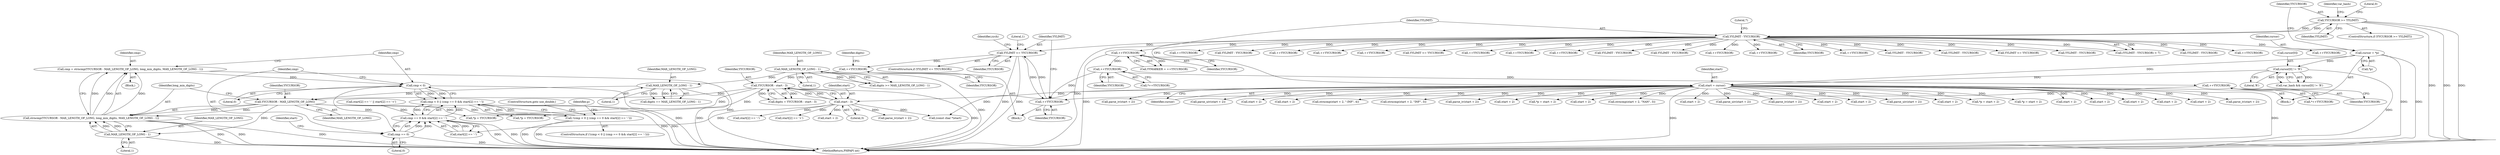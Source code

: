 digraph "0_php-src_16b3003ffc6393e250f069aa28a78dc5a2c064b2_0@integer" {
"1002016" [label="(Call,cmp = strncmp(YYCURSOR - MAX_LENGTH_OF_LONG, long_min_digits, MAX_LENGTH_OF_LONG - 1))"];
"1002018" [label="(Call,strncmp(YYCURSOR - MAX_LENGTH_OF_LONG, long_min_digits, MAX_LENGTH_OF_LONG - 1))"];
"1002019" [label="(Call,YYCURSOR - MAX_LENGTH_OF_LONG)"];
"1001981" [label="(Call,YYCURSOR - start - 3)"];
"1001975" [label="(Call,++YYCURSOR)"];
"1001951" [label="(Call,YYLIMIT <= YYCURSOR)"];
"1000150" [label="(Call,YYLIMIT - YYCURSOR)"];
"1000124" [label="(Call,YYCURSOR >= YYLIMIT)"];
"1001948" [label="(Call,++YYCURSOR)"];
"1001901" [label="(Call,++YYCURSOR)"];
"1000253" [label="(Call,++YYCURSOR)"];
"1001935" [label="(Call,++YYCURSOR)"];
"1001983" [label="(Call,start - 3)"];
"1000142" [label="(Call,start = cursor)"];
"1000133" [label="(Call,cursor[0] != 'R')"];
"1000119" [label="(Call,cursor = *p)"];
"1002011" [label="(Call,MAX_LENGTH_OF_LONG - 1)"];
"1002004" [label="(Call,MAX_LENGTH_OF_LONG - 1)"];
"1002023" [label="(Call,MAX_LENGTH_OF_LONG - 1)"];
"1002029" [label="(Call,cmp < 0)"];
"1002028" [label="(Call,cmp < 0 || (cmp == 0 && start[2] == '-'))"];
"1002027" [label="(Call,!(cmp < 0 || (cmp == 0 && start[2] == '-')))"];
"1002033" [label="(Call,cmp == 0)"];
"1002032" [label="(Call,cmp == 0 && start[2] == '-')"];
"1002018" [label="(Call,strncmp(YYCURSOR - MAX_LENGTH_OF_LONG, long_min_digits, MAX_LENGTH_OF_LONG - 1))"];
"1000120" [label="(Identifier,cursor)"];
"1002038" [label="(Identifier,start)"];
"1001264" [label="(Call,start + 2)"];
"1000490" [label="(Call,parse_uiv(start + 2))"];
"1002101" [label="(Call,parse_iv(start + 2))"];
"1002102" [label="(Call,start + 2)"];
"1000491" [label="(Call,start + 2)"];
"1002036" [label="(Call,start[2] == '-')"];
"1000295" [label="(Call,++YYCURSOR)"];
"1001975" [label="(Call,++YYCURSOR)"];
"1000129" [label="(Literal,0)"];
"1001935" [label="(Call,++YYCURSOR)"];
"1000152" [label="(Identifier,YYCURSOR)"];
"1000254" [label="(Identifier,YYCURSOR)"];
"1002002" [label="(Call,digits >= MAX_LENGTH_OF_LONG - 1)"];
"1000355" [label="(Call,++YYCURSOR)"];
"1000406" [label="(Call,YYLIMIT - YYCURSOR)"];
"1001263" [label="(Call,parse_uiv(start + 2))"];
"1002030" [label="(Identifier,cmp)"];
"1001950" [label="(ControlStructure,if (YYLIMIT <= YYCURSOR))"];
"1002218" [label="(Call,start + 2)"];
"1000267" [label="(Call,++YYCURSOR)"];
"1001987" [label="(Call,start[2] == '-' || start[2] == '+')"];
"1002042" [label="(ControlStructure,goto use_double;)"];
"1001957" [label="(Identifier,yych)"];
"1001984" [label="(Identifier,start)"];
"1002032" [label="(Call,cmp == 0 && start[2] == '-')"];
"1000225" [label="(Call,++YYCURSOR)"];
"1000346" [label="(Call,++YYCURSOR)"];
"1002320" [label="(Call,YYLIMIT <= YYCURSOR)"];
"1001277" [label="(Call,*p = start + 2)"];
"1002017" [label="(Identifier,cmp)"];
"1000281" [label="(Call,++YYCURSOR)"];
"1000251" [label="(Call,YYMARKER = ++YYCURSOR)"];
"1000508" [label="(Call,*p = start + 2)"];
"1001985" [label="(Literal,3)"];
"1000137" [label="(Literal,'R')"];
"1000124" [label="(Call,YYCURSOR >= YYLIMIT)"];
"1002046" [label="(Call,*p = YYCURSOR)"];
"1001936" [label="(Identifier,YYCURSOR)"];
"1001955" [label="(Literal,1)"];
"1001976" [label="(Identifier,YYCURSOR)"];
"1000213" [label="(Call,++YYCURSOR)"];
"1000323" [label="(Call,++YYCURSOR)"];
"1000828" [label="(Call,YYLIMIT - YYCURSOR)"];
"1001477" [label="(Call,YYLIMIT - YYCURSOR)"];
"1002033" [label="(Call,cmp == 0)"];
"1002056" [label="(Call,parse_iv(start + 2))"];
"1001934" [label="(Call,*++YYCURSOR)"];
"1002021" [label="(Identifier,MAX_LENGTH_OF_LONG)"];
"1002025" [label="(Literal,1)"];
"1000143" [label="(Identifier,start)"];
"1002026" [label="(ControlStructure,if (!(cmp < 0 || (cmp == 0 && start[2] == '-'))))"];
"1002006" [label="(Literal,1)"];
"1000337" [label="(Call,++YYCURSOR)"];
"1002027" [label="(Call,!(cmp < 0 || (cmp == 0 && start[2] == '-')))"];
"1001872" [label="(Call,start + 2)"];
"1002361" [label="(Call,start + 2)"];
"1000511" [label="(Call,start + 2)"];
"1001280" [label="(Call,start + 2)"];
"1001980" [label="(Identifier,digits)"];
"1000134" [label="(Call,cursor[0])"];
"1001108" [label="(Call,start + 2)"];
"1002217" [label="(Call,parse_iv(start + 2))"];
"1001949" [label="(Identifier,YYCURSOR)"];
"1002016" [label="(Call,cmp = strncmp(YYCURSOR - MAX_LENGTH_OF_LONG, long_min_digits, MAX_LENGTH_OF_LONG - 1))"];
"1002020" [label="(Identifier,YYCURSOR)"];
"1001900" [label="(Call,*++YYCURSOR)"];
"1000196" [label="(Call,++YYCURSOR)"];
"1001981" [label="(Call,YYCURSOR - start - 3)"];
"1002360" [label="(Call,parse_iv(start + 2))"];
"1000309" [label="(Call,++YYCURSOR)"];
"1000144" [label="(Identifier,cursor)"];
"1001091" [label="(Call,parse_uiv(start + 2))"];
"1000150" [label="(Call,YYLIMIT - YYCURSOR)"];
"1000965" [label="(Call,start + 2)"];
"1002048" [label="(Identifier,p)"];
"1002023" [label="(Call,MAX_LENGTH_OF_LONG - 1)"];
"1002013" [label="(Literal,1)"];
"1002011" [label="(Call,MAX_LENGTH_OF_LONG - 1)"];
"1000151" [label="(Identifier,YYLIMIT)"];
"1000126" [label="(Identifier,YYLIMIT)"];
"1002035" [label="(Literal,0)"];
"1000153" [label="(Literal,7)"];
"1002022" [label="(Identifier,long_min_digits)"];
"1001048" [label="(Call,YYLIMIT - YYCURSOR)"];
"1001858" [label="(Call,start + 2)"];
"1001563" [label="(Call,YYLIMIT - YYCURSOR)"];
"1002009" [label="(Call,digits == MAX_LENGTH_OF_LONG - 1)"];
"1002024" [label="(Identifier,MAX_LENGTH_OF_LONG)"];
"1002177" [label="(Call,YYLIMIT <= YYCURSOR)"];
"1001902" [label="(Identifier,YYCURSOR)"];
"1002031" [label="(Literal,0)"];
"1002004" [label="(Call,MAX_LENGTH_OF_LONG - 1)"];
"1000131" [label="(Call,var_hash && cursor[0] != 'R')"];
"1000132" [label="(Identifier,var_hash)"];
"1001951" [label="(Call,YYLIMIT <= YYCURSOR)"];
"1000923" [label="(Call,YYLIMIT - YYCURSOR)"];
"1000123" [label="(ControlStructure,if (YYCURSOR >= YYLIMIT))"];
"1002005" [label="(Identifier,MAX_LENGTH_OF_LONG)"];
"1002028" [label="(Call,cmp < 0 || (cmp == 0 && start[2] == '-'))"];
"1001948" [label="(Call,++YYCURSOR)"];
"1000145" [label="(Block,)"];
"1001631" [label="(Call,(const char *)start)"];
"1000142" [label="(Call,start = cursor)"];
"1001871" [label="(Call,strncmp(start + 2, \"-INF\", 4))"];
"1001901" [label="(Call,++YYCURSOR)"];
"1001979" [label="(Call,digits = YYCURSOR - start - 3)"];
"1001983" [label="(Call,start - 3)"];
"1001857" [label="(Call,strncmp(start + 2, \"INF\", 3))"];
"1000149" [label="(Call,(YYLIMIT - YYCURSOR) < 7)"];
"1000121" [label="(Call,*p)"];
"1000253" [label="(Call,++YYCURSOR)"];
"1002014" [label="(Block,)"];
"1001988" [label="(Call,start[2] == '-')"];
"1000119" [label="(Call,cursor = *p)"];
"1002012" [label="(Identifier,MAX_LENGTH_OF_LONG)"];
"1000964" [label="(Call,parse_iv(start + 2))"];
"1001220" [label="(Call,YYLIMIT - YYCURSOR)"];
"1002034" [label="(Identifier,cmp)"];
"1001993" [label="(Call,start[2] == '+')"];
"1000125" [label="(Identifier,YYCURSOR)"];
"1001092" [label="(Call,start + 2)"];
"1002029" [label="(Call,cmp < 0)"];
"1001953" [label="(Identifier,YYCURSOR)"];
"1002019" [label="(Call,YYCURSOR - MAX_LENGTH_OF_LONG)"];
"1001105" [label="(Call,*p = start + 2)"];
"1001619" [label="(Call,*p = YYCURSOR)"];
"1000133" [label="(Call,cursor[0] != 'R')"];
"1001844" [label="(Call,start + 2)"];
"1001843" [label="(Call,strncmp(start + 2, \"NAN\", 3))"];
"1001952" [label="(Identifier,YYLIMIT)"];
"1002403" [label="(MethodReturn,PHPAPI int)"];
"1000239" [label="(Call,++YYCURSOR)"];
"1001982" [label="(Identifier,YYCURSOR)"];
"1002057" [label="(Call,start + 2)"];
"1000110" [label="(Block,)"];
"1002016" -> "1002014"  [label="AST: "];
"1002016" -> "1002018"  [label="CFG: "];
"1002017" -> "1002016"  [label="AST: "];
"1002018" -> "1002016"  [label="AST: "];
"1002030" -> "1002016"  [label="CFG: "];
"1002016" -> "1002403"  [label="DDG: "];
"1002018" -> "1002016"  [label="DDG: "];
"1002018" -> "1002016"  [label="DDG: "];
"1002018" -> "1002016"  [label="DDG: "];
"1002016" -> "1002029"  [label="DDG: "];
"1002018" -> "1002023"  [label="CFG: "];
"1002019" -> "1002018"  [label="AST: "];
"1002022" -> "1002018"  [label="AST: "];
"1002023" -> "1002018"  [label="AST: "];
"1002018" -> "1002403"  [label="DDG: "];
"1002018" -> "1002403"  [label="DDG: "];
"1002018" -> "1002403"  [label="DDG: "];
"1002019" -> "1002018"  [label="DDG: "];
"1002019" -> "1002018"  [label="DDG: "];
"1002023" -> "1002018"  [label="DDG: "];
"1002023" -> "1002018"  [label="DDG: "];
"1002019" -> "1002021"  [label="CFG: "];
"1002020" -> "1002019"  [label="AST: "];
"1002021" -> "1002019"  [label="AST: "];
"1002022" -> "1002019"  [label="CFG: "];
"1002019" -> "1001619"  [label="DDG: "];
"1001981" -> "1002019"  [label="DDG: "];
"1002011" -> "1002019"  [label="DDG: "];
"1002019" -> "1002023"  [label="DDG: "];
"1002019" -> "1002046"  [label="DDG: "];
"1001981" -> "1001979"  [label="AST: "];
"1001981" -> "1001983"  [label="CFG: "];
"1001982" -> "1001981"  [label="AST: "];
"1001983" -> "1001981"  [label="AST: "];
"1001979" -> "1001981"  [label="CFG: "];
"1001981" -> "1002403"  [label="DDG: "];
"1001981" -> "1001619"  [label="DDG: "];
"1001981" -> "1001979"  [label="DDG: "];
"1001981" -> "1001979"  [label="DDG: "];
"1001975" -> "1001981"  [label="DDG: "];
"1001983" -> "1001981"  [label="DDG: "];
"1001983" -> "1001981"  [label="DDG: "];
"1001981" -> "1002046"  [label="DDG: "];
"1001975" -> "1000145"  [label="AST: "];
"1001975" -> "1001976"  [label="CFG: "];
"1001976" -> "1001975"  [label="AST: "];
"1001980" -> "1001975"  [label="CFG: "];
"1001951" -> "1001975"  [label="DDG: "];
"1001951" -> "1001950"  [label="AST: "];
"1001951" -> "1001953"  [label="CFG: "];
"1001952" -> "1001951"  [label="AST: "];
"1001953" -> "1001951"  [label="AST: "];
"1001955" -> "1001951"  [label="CFG: "];
"1001957" -> "1001951"  [label="CFG: "];
"1001951" -> "1002403"  [label="DDG: "];
"1001951" -> "1002403"  [label="DDG: "];
"1001951" -> "1001948"  [label="DDG: "];
"1000150" -> "1001951"  [label="DDG: "];
"1001948" -> "1001951"  [label="DDG: "];
"1000150" -> "1000149"  [label="AST: "];
"1000150" -> "1000152"  [label="CFG: "];
"1000151" -> "1000150"  [label="AST: "];
"1000152" -> "1000150"  [label="AST: "];
"1000153" -> "1000150"  [label="CFG: "];
"1000150" -> "1002403"  [label="DDG: "];
"1000150" -> "1000149"  [label="DDG: "];
"1000150" -> "1000149"  [label="DDG: "];
"1000124" -> "1000150"  [label="DDG: "];
"1000124" -> "1000150"  [label="DDG: "];
"1000150" -> "1000196"  [label="DDG: "];
"1000150" -> "1000213"  [label="DDG: "];
"1000150" -> "1000225"  [label="DDG: "];
"1000150" -> "1000239"  [label="DDG: "];
"1000150" -> "1000253"  [label="DDG: "];
"1000150" -> "1000267"  [label="DDG: "];
"1000150" -> "1000281"  [label="DDG: "];
"1000150" -> "1000295"  [label="DDG: "];
"1000150" -> "1000309"  [label="DDG: "];
"1000150" -> "1000323"  [label="DDG: "];
"1000150" -> "1000337"  [label="DDG: "];
"1000150" -> "1000346"  [label="DDG: "];
"1000150" -> "1000355"  [label="DDG: "];
"1000150" -> "1000406"  [label="DDG: "];
"1000150" -> "1000828"  [label="DDG: "];
"1000150" -> "1000923"  [label="DDG: "];
"1000150" -> "1001048"  [label="DDG: "];
"1000150" -> "1001220"  [label="DDG: "];
"1000150" -> "1001477"  [label="DDG: "];
"1000150" -> "1001563"  [label="DDG: "];
"1000150" -> "1002177"  [label="DDG: "];
"1000150" -> "1002320"  [label="DDG: "];
"1000124" -> "1000123"  [label="AST: "];
"1000124" -> "1000126"  [label="CFG: "];
"1000125" -> "1000124"  [label="AST: "];
"1000126" -> "1000124"  [label="AST: "];
"1000129" -> "1000124"  [label="CFG: "];
"1000132" -> "1000124"  [label="CFG: "];
"1000124" -> "1002403"  [label="DDG: "];
"1000124" -> "1002403"  [label="DDG: "];
"1000124" -> "1002403"  [label="DDG: "];
"1001948" -> "1000145"  [label="AST: "];
"1001948" -> "1001949"  [label="CFG: "];
"1001949" -> "1001948"  [label="AST: "];
"1001952" -> "1001948"  [label="CFG: "];
"1001901" -> "1001948"  [label="DDG: "];
"1001935" -> "1001948"  [label="DDG: "];
"1001901" -> "1001900"  [label="AST: "];
"1001901" -> "1001902"  [label="CFG: "];
"1001902" -> "1001901"  [label="AST: "];
"1001900" -> "1001901"  [label="CFG: "];
"1000253" -> "1001901"  [label="DDG: "];
"1001901" -> "1001935"  [label="DDG: "];
"1000253" -> "1000251"  [label="AST: "];
"1000253" -> "1000254"  [label="CFG: "];
"1000254" -> "1000253"  [label="AST: "];
"1000251" -> "1000253"  [label="CFG: "];
"1000253" -> "1002403"  [label="DDG: "];
"1000253" -> "1000251"  [label="DDG: "];
"1001935" -> "1001934"  [label="AST: "];
"1001935" -> "1001936"  [label="CFG: "];
"1001936" -> "1001935"  [label="AST: "];
"1001934" -> "1001935"  [label="CFG: "];
"1001983" -> "1001985"  [label="CFG: "];
"1001984" -> "1001983"  [label="AST: "];
"1001985" -> "1001983"  [label="AST: "];
"1001983" -> "1001631"  [label="DDG: "];
"1000142" -> "1001983"  [label="DDG: "];
"1001983" -> "1001988"  [label="DDG: "];
"1001983" -> "1001993"  [label="DDG: "];
"1001983" -> "1002036"  [label="DDG: "];
"1001983" -> "1002056"  [label="DDG: "];
"1001983" -> "1002057"  [label="DDG: "];
"1000142" -> "1000110"  [label="AST: "];
"1000142" -> "1000144"  [label="CFG: "];
"1000143" -> "1000142"  [label="AST: "];
"1000144" -> "1000142"  [label="AST: "];
"1000151" -> "1000142"  [label="CFG: "];
"1000142" -> "1002403"  [label="DDG: "];
"1000142" -> "1002403"  [label="DDG: "];
"1000133" -> "1000142"  [label="DDG: "];
"1000119" -> "1000142"  [label="DDG: "];
"1000142" -> "1000490"  [label="DDG: "];
"1000142" -> "1000491"  [label="DDG: "];
"1000142" -> "1000508"  [label="DDG: "];
"1000142" -> "1000511"  [label="DDG: "];
"1000142" -> "1000964"  [label="DDG: "];
"1000142" -> "1000965"  [label="DDG: "];
"1000142" -> "1001091"  [label="DDG: "];
"1000142" -> "1001092"  [label="DDG: "];
"1000142" -> "1001105"  [label="DDG: "];
"1000142" -> "1001108"  [label="DDG: "];
"1000142" -> "1001263"  [label="DDG: "];
"1000142" -> "1001264"  [label="DDG: "];
"1000142" -> "1001277"  [label="DDG: "];
"1000142" -> "1001280"  [label="DDG: "];
"1000142" -> "1001631"  [label="DDG: "];
"1000142" -> "1001843"  [label="DDG: "];
"1000142" -> "1001844"  [label="DDG: "];
"1000142" -> "1001857"  [label="DDG: "];
"1000142" -> "1001858"  [label="DDG: "];
"1000142" -> "1001871"  [label="DDG: "];
"1000142" -> "1001872"  [label="DDG: "];
"1000142" -> "1002101"  [label="DDG: "];
"1000142" -> "1002102"  [label="DDG: "];
"1000142" -> "1002217"  [label="DDG: "];
"1000142" -> "1002218"  [label="DDG: "];
"1000142" -> "1002360"  [label="DDG: "];
"1000142" -> "1002361"  [label="DDG: "];
"1000133" -> "1000131"  [label="AST: "];
"1000133" -> "1000137"  [label="CFG: "];
"1000134" -> "1000133"  [label="AST: "];
"1000137" -> "1000133"  [label="AST: "];
"1000131" -> "1000133"  [label="CFG: "];
"1000133" -> "1002403"  [label="DDG: "];
"1000133" -> "1000131"  [label="DDG: "];
"1000133" -> "1000131"  [label="DDG: "];
"1000119" -> "1000133"  [label="DDG: "];
"1000119" -> "1000110"  [label="AST: "];
"1000119" -> "1000121"  [label="CFG: "];
"1000120" -> "1000119"  [label="AST: "];
"1000121" -> "1000119"  [label="AST: "];
"1000125" -> "1000119"  [label="CFG: "];
"1000119" -> "1002403"  [label="DDG: "];
"1000119" -> "1002403"  [label="DDG: "];
"1002011" -> "1002009"  [label="AST: "];
"1002011" -> "1002013"  [label="CFG: "];
"1002012" -> "1002011"  [label="AST: "];
"1002013" -> "1002011"  [label="AST: "];
"1002009" -> "1002011"  [label="CFG: "];
"1002011" -> "1002403"  [label="DDG: "];
"1002011" -> "1002009"  [label="DDG: "];
"1002011" -> "1002009"  [label="DDG: "];
"1002004" -> "1002011"  [label="DDG: "];
"1002004" -> "1002002"  [label="AST: "];
"1002004" -> "1002006"  [label="CFG: "];
"1002005" -> "1002004"  [label="AST: "];
"1002006" -> "1002004"  [label="AST: "];
"1002002" -> "1002004"  [label="CFG: "];
"1002004" -> "1002403"  [label="DDG: "];
"1002004" -> "1002002"  [label="DDG: "];
"1002004" -> "1002002"  [label="DDG: "];
"1002023" -> "1002025"  [label="CFG: "];
"1002024" -> "1002023"  [label="AST: "];
"1002025" -> "1002023"  [label="AST: "];
"1002023" -> "1002403"  [label="DDG: "];
"1002029" -> "1002028"  [label="AST: "];
"1002029" -> "1002031"  [label="CFG: "];
"1002030" -> "1002029"  [label="AST: "];
"1002031" -> "1002029"  [label="AST: "];
"1002034" -> "1002029"  [label="CFG: "];
"1002028" -> "1002029"  [label="CFG: "];
"1002029" -> "1002403"  [label="DDG: "];
"1002029" -> "1002028"  [label="DDG: "];
"1002029" -> "1002028"  [label="DDG: "];
"1002029" -> "1002033"  [label="DDG: "];
"1002028" -> "1002027"  [label="AST: "];
"1002028" -> "1002032"  [label="CFG: "];
"1002032" -> "1002028"  [label="AST: "];
"1002027" -> "1002028"  [label="CFG: "];
"1002028" -> "1002403"  [label="DDG: "];
"1002028" -> "1002403"  [label="DDG: "];
"1002028" -> "1002027"  [label="DDG: "];
"1002028" -> "1002027"  [label="DDG: "];
"1002032" -> "1002028"  [label="DDG: "];
"1002032" -> "1002028"  [label="DDG: "];
"1002027" -> "1002026"  [label="AST: "];
"1002042" -> "1002027"  [label="CFG: "];
"1002048" -> "1002027"  [label="CFG: "];
"1002027" -> "1002403"  [label="DDG: "];
"1002027" -> "1002403"  [label="DDG: "];
"1002033" -> "1002032"  [label="AST: "];
"1002033" -> "1002035"  [label="CFG: "];
"1002034" -> "1002033"  [label="AST: "];
"1002035" -> "1002033"  [label="AST: "];
"1002038" -> "1002033"  [label="CFG: "];
"1002032" -> "1002033"  [label="CFG: "];
"1002033" -> "1002403"  [label="DDG: "];
"1002033" -> "1002032"  [label="DDG: "];
"1002033" -> "1002032"  [label="DDG: "];
"1002032" -> "1002036"  [label="CFG: "];
"1002036" -> "1002032"  [label="AST: "];
"1002032" -> "1002403"  [label="DDG: "];
"1002032" -> "1002403"  [label="DDG: "];
"1001987" -> "1002032"  [label="DDG: "];
"1002036" -> "1002032"  [label="DDG: "];
"1002036" -> "1002032"  [label="DDG: "];
}
